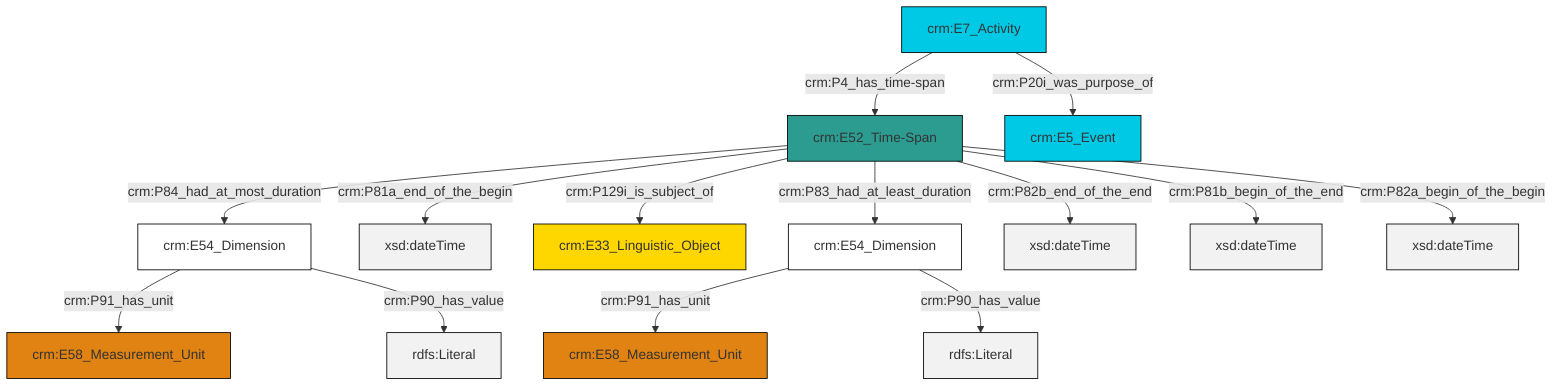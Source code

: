 graph TD
classDef Literal fill:#f2f2f2,stroke:#000000;
classDef CRM_Entity fill:#FFFFFF,stroke:#000000;
classDef Temporal_Entity fill:#00C9E6, stroke:#000000;
classDef Type fill:#E18312, stroke:#000000;
classDef Time-Span fill:#2C9C91, stroke:#000000;
classDef Appellation fill:#FFEB7F, stroke:#000000;
classDef Place fill:#008836, stroke:#000000;
classDef Persistent_Item fill:#B266B2, stroke:#000000;
classDef Conceptual_Object fill:#FFD700, stroke:#000000;
classDef Physical_Thing fill:#D2B48C, stroke:#000000;
classDef Actor fill:#f58aad, stroke:#000000;
classDef PC_Classes fill:#4ce600, stroke:#000000;
classDef Multi fill:#cccccc,stroke:#000000;

2["crm:E54_Dimension"]:::CRM_Entity -->|crm:P91_has_unit| 3["crm:E58_Measurement_Unit"]:::Type
0["crm:E7_Activity"]:::Temporal_Entity -->|crm:P4_has_time-span| 4["crm:E52_Time-Span"]:::Time-Span
0["crm:E7_Activity"]:::Temporal_Entity -->|crm:P20i_was_purpose_of| 5["crm:E5_Event"]:::Temporal_Entity
4["crm:E52_Time-Span"]:::Time-Span -->|crm:P81a_end_of_the_begin| 6[xsd:dateTime]:::Literal
4["crm:E52_Time-Span"]:::Time-Span -->|crm:P82b_end_of_the_end| 11[xsd:dateTime]:::Literal
4["crm:E52_Time-Span"]:::Time-Span -->|crm:P84_had_at_most_duration| 2["crm:E54_Dimension"]:::CRM_Entity
2["crm:E54_Dimension"]:::CRM_Entity -->|crm:P90_has_value| 12[rdfs:Literal]:::Literal
4["crm:E52_Time-Span"]:::Time-Span -->|crm:P81b_begin_of_the_end| 13[xsd:dateTime]:::Literal
4["crm:E52_Time-Span"]:::Time-Span -->|crm:P83_had_at_least_duration| 9["crm:E54_Dimension"]:::CRM_Entity
9["crm:E54_Dimension"]:::CRM_Entity -->|crm:P91_has_unit| 16["crm:E58_Measurement_Unit"]:::Type
4["crm:E52_Time-Span"]:::Time-Span -->|crm:P129i_is_subject_of| 7["crm:E33_Linguistic_Object"]:::Conceptual_Object
9["crm:E54_Dimension"]:::CRM_Entity -->|crm:P90_has_value| 18[rdfs:Literal]:::Literal
4["crm:E52_Time-Span"]:::Time-Span -->|crm:P82a_begin_of_the_begin| 21[xsd:dateTime]:::Literal